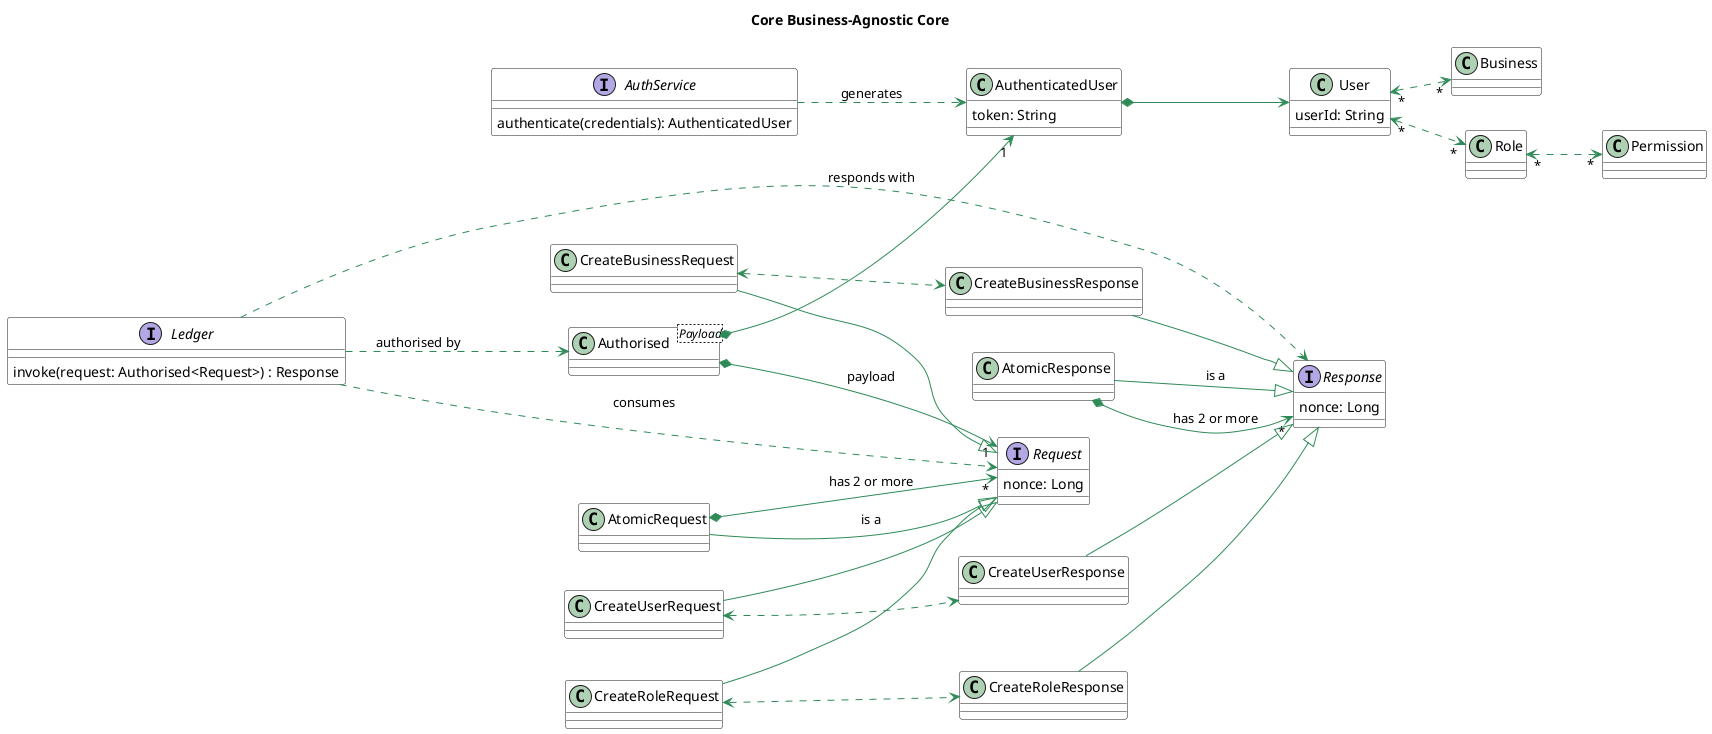 @startuml
title Core Business-Agnostic Core

skinparam shadowing false
skinparam NoteBackgroundColor White

skinparam class {
	BackgroundColor White
	ArrowColor SeaGreen
  NoteBackgroundColor White
}

skinparam object {
	BackgroundColor White
	ArrowColor SeaGreen
  NoteBackgroundColor White
}

left to right direction

' --- BEGIN Requests payloads ---

interface Request {
  nonce: Long
}

interface Response {
  nonce: Long
}

class Authorised<Payload> {
}


AtomicRequest *--> "*" Request: has 2 or more
AtomicResponse *--> "*" Response: has 2 or more


interface Ledger {
  invoke(request: Authorised<Request>) : Response
}

Ledger ..> Request: consumes
Ledger ..> Response: responds with
Ledger ..> Authorised: authorised by
AtomicRequest --|> Request: is a
AtomicResponse --|> Response: is a


' --- BEGIN Authentication ---

class AuthenticatedUser {
  token: String
}

class User {
  userId: String
}

interface AuthService {
  authenticate(credentials): AuthenticatedUser
}

AuthService ..> AuthenticatedUser : generates

User "*" <..> "*" Business
User "*" <..> "*" Role
Role "*" <..> "*" Permission
Authorised *--> "1" Request: payload
Authorised *--> "1" AuthenticatedUser
AuthenticatedUser *--> User

CreateUserRequest --|> Request
CreateRoleRequest --|> Request
CreateBusinessRequest --|> Request

CreateUserResponse --|> Response
CreateRoleResponse --|> Response
CreateBusinessResponse --|> Response

CreateUserRequest <..> CreateUserResponse
CreateRoleRequest <..> CreateRoleResponse
CreateBusinessRequest <..> CreateBusinessResponse
@enduml